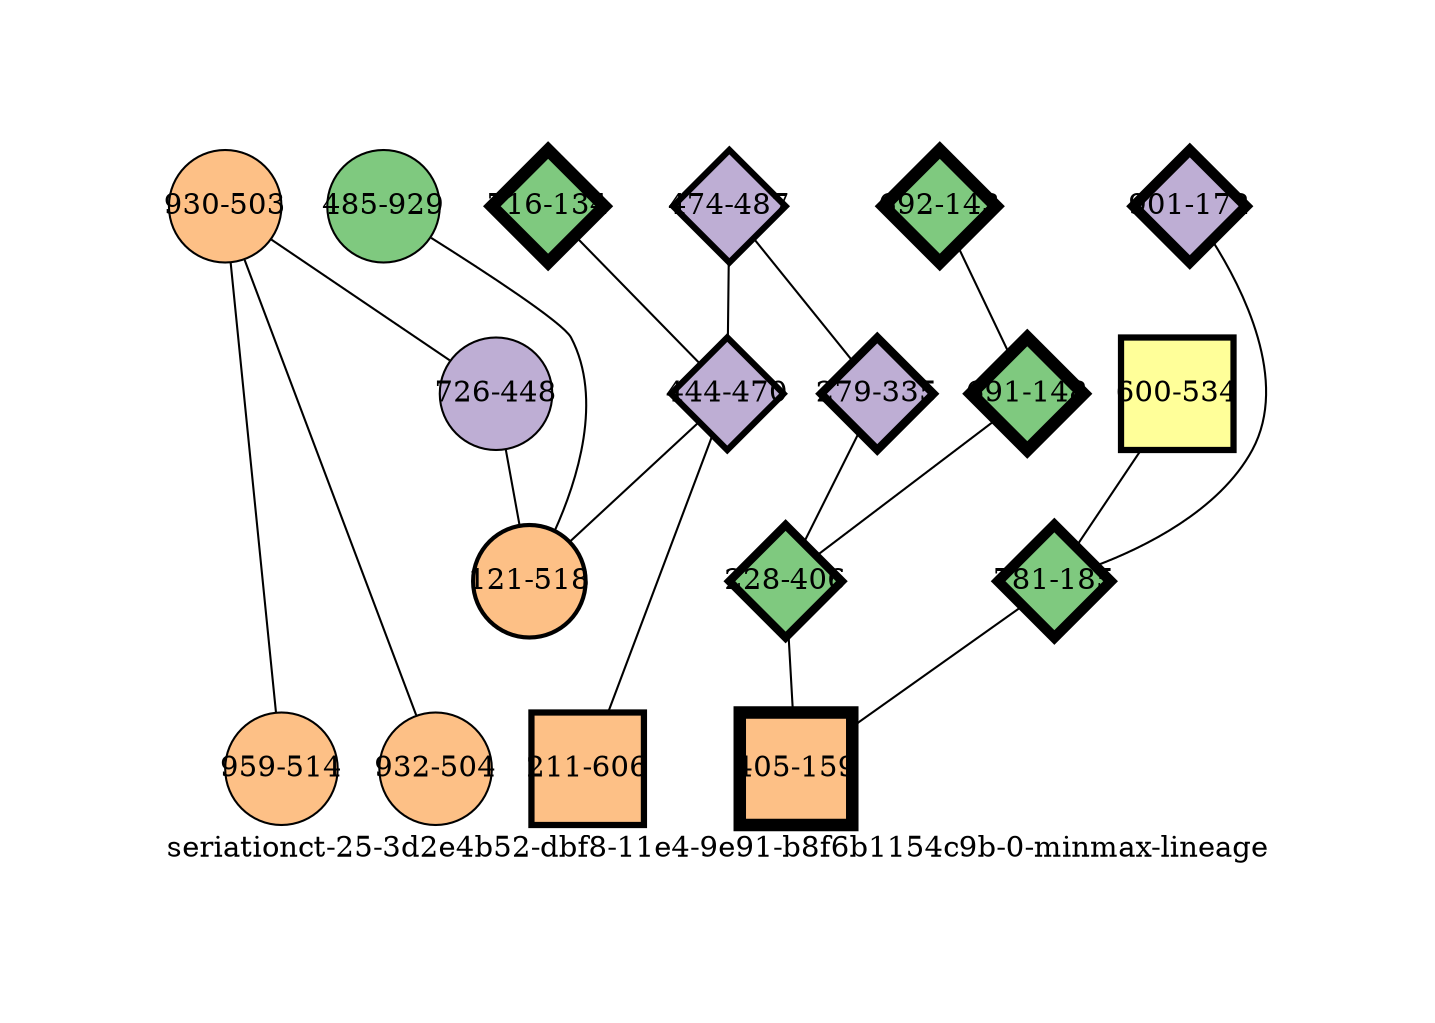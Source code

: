 strict graph "seriationct-25-3d2e4b52-dbf8-11e4-9e91-b8f6b1154c9b-0-minmax-lineage" {
labelloc=b;
ratio=auto;
pad="1.0";
label="seriationct-25-3d2e4b52-dbf8-11e4-9e91-b8f6b1154c9b-0-minmax-lineage";
node [width="0.75", style=filled, fixedsize=true, height="0.75", shape=circle, label=""];
0 [xCoordinate="134.0", appears_in_slice=6, yCoordinate="716.0", colorscheme=accent6, lineage_id=2, short_label="716-134", label="716-134", shape=diamond, cluster_id=0, fillcolor=1, size="500.0", id=9, penwidth="6.0"];
1 [xCoordinate="487.0", appears_in_slice=3, yCoordinate="474.0", colorscheme=accent6, lineage_id=2, short_label="474-487", label="474-487", shape=diamond, cluster_id=1, fillcolor=2, size="500.0", id=0, penwidth="3.0"];
2 [xCoordinate="470.0", appears_in_slice=3, yCoordinate="444.0", colorscheme=accent6, lineage_id=2, short_label="444-470", label="444-470", shape=diamond, cluster_id=1, fillcolor=2, size="500.0", id=15, penwidth="3.0"];
3 [xCoordinate="335.0", appears_in_slice=4, yCoordinate="279.0", colorscheme=accent6, lineage_id=2, short_label="279-335", label="279-335", shape=diamond, cluster_id=1, fillcolor=2, size="500.0", id=2, penwidth="4.0"];
4 [xCoordinate="503.0", appears_in_slice=1, yCoordinate="930.0", colorscheme=accent6, lineage_id=0, short_label="930-503", label="930-503", shape=circle, cluster_id=2, fillcolor=3, size="500.0", id=3, penwidth="1.0"];
5 [xCoordinate="448.0", appears_in_slice=1, yCoordinate="726.0", colorscheme=accent6, lineage_id=0, short_label="726-448", label="726-448", shape=circle, cluster_id=1, fillcolor=2, size="500.0", id=1, penwidth="1.0"];
6 [xCoordinate="172.0", appears_in_slice=5, yCoordinate="901.0", colorscheme=accent6, lineage_id=2, short_label="901-172", label="901-172", shape=diamond, cluster_id=1, fillcolor=2, size="500.0", id=5, penwidth="5.0"];
7 [xCoordinate="143.0", appears_in_slice=6, yCoordinate="692.0", colorscheme=accent6, lineage_id=2, short_label="692-143", label="692-143", shape=diamond, cluster_id=0, fillcolor=1, size="500.0", id=10, penwidth="6.0"];
8 [xCoordinate="504.0", appears_in_slice=1, yCoordinate="932.0", colorscheme=accent6, lineage_id=0, short_label="932-504", label="932-504", shape=circle, cluster_id=2, fillcolor=3, size="500.0", id=7, penwidth="1.0"];
9 [xCoordinate="534.0", appears_in_slice=3, yCoordinate="600.0", colorscheme=accent6, lineage_id=1, short_label="600-534", label="600-534", shape=square, cluster_id=3, fillcolor=4, size="500.0", id=8, penwidth="3.0"];
10 [xCoordinate="148.0", appears_in_slice=6, yCoordinate="691.0", colorscheme=accent6, lineage_id=2, short_label="691-148", label="691-148", shape=diamond, cluster_id=0, fillcolor=1, size="500.0", id=17, penwidth="6.0"];
11 [xCoordinate="929.0", appears_in_slice=1, yCoordinate="485.0", colorscheme=accent6, lineage_id=0, short_label="485-929", label="485-929", shape=circle, cluster_id=0, fillcolor=1, size="500.0", id=11, penwidth="1.0"];
12 [xCoordinate="185.0", appears_in_slice=5, yCoordinate="781.0", colorscheme=accent6, lineage_id=2, short_label="781-185", label="781-185", shape=diamond, cluster_id=0, fillcolor=1, size="500.0", id=12, penwidth="5.0"];
13 [xCoordinate="406.0", appears_in_slice=4, yCoordinate="228.0", colorscheme=accent6, lineage_id=2, short_label="228-406", label="228-406", shape=diamond, cluster_id=0, fillcolor=1, size="500.0", id=13, penwidth="4.0"];
14 [xCoordinate="606.0", appears_in_slice=3, yCoordinate="211.0", colorscheme=accent6, lineage_id=1, short_label="211-606", label="211-606", shape=square, cluster_id=2, fillcolor=3, size="500.0", id=6, penwidth="3.0"];
15 [xCoordinate="514.0", appears_in_slice=1, yCoordinate="959.0", colorscheme=accent6, lineage_id=0, short_label="959-514", label="959-514", shape=circle, cluster_id=2, fillcolor=3, size="500.0", id=4, penwidth="1.0"];
16 [xCoordinate="159.0", appears_in_slice=6, yCoordinate="405.0", colorscheme=accent6, lineage_id=1, short_label="405-159", label="405-159", shape=square, cluster_id=2, fillcolor=3, size="500.0", id=16, penwidth="6.0"];
17 [xCoordinate="518.0", appears_in_slice=2, yCoordinate="121.0", colorscheme=accent6, lineage_id=0, short_label="121-518", label="121-518", shape=circle, cluster_id=2, fillcolor=3, size="500.0", id=14, penwidth="2.0"];
0 -- 2  [inverseweight="1.25733754296", weight="0.795331377477"];
1 -- 2  [inverseweight="2.5349703035", weight="0.39448193875"];
1 -- 3  [inverseweight="2.83596948931", weight="0.352613102422"];
2 -- 14  [inverseweight="19.8575367697", weight="0.0503587132481"];
2 -- 17  [inverseweight="1.93117858483", weight="0.517818501021"];
3 -- 13  [inverseweight="17.8571428571", weight="0.056"];
4 -- 8  [inverseweight="19.9204768222", weight="0.050199601592"];
4 -- 5  [inverseweight="8.73837477148", weight="0.114437756007"];
4 -- 15  [inverseweight="19.462473604", weight="0.0513809303147"];
5 -- 17  [inverseweight="2.1011742121", weight="0.475924363739"];
6 -- 12  [inverseweight="20.7256668072", weight="0.0482493523273"];
7 -- 10  [inverseweight="1.03086429133", weight="0.970059791972"];
9 -- 12  [inverseweight="3.02769072358", weight="0.330284725653"];
10 -- 13  [inverseweight="2.5793764523", weight="0.387690598287"];
11 -- 17  [inverseweight="1.63720729964", weight="0.610796201691"];
12 -- 16  [inverseweight="2.40774497776", weight="0.415326377684"];
13 -- 16  [inverseweight="2.68599902986", weight="0.372300953531"];
}
